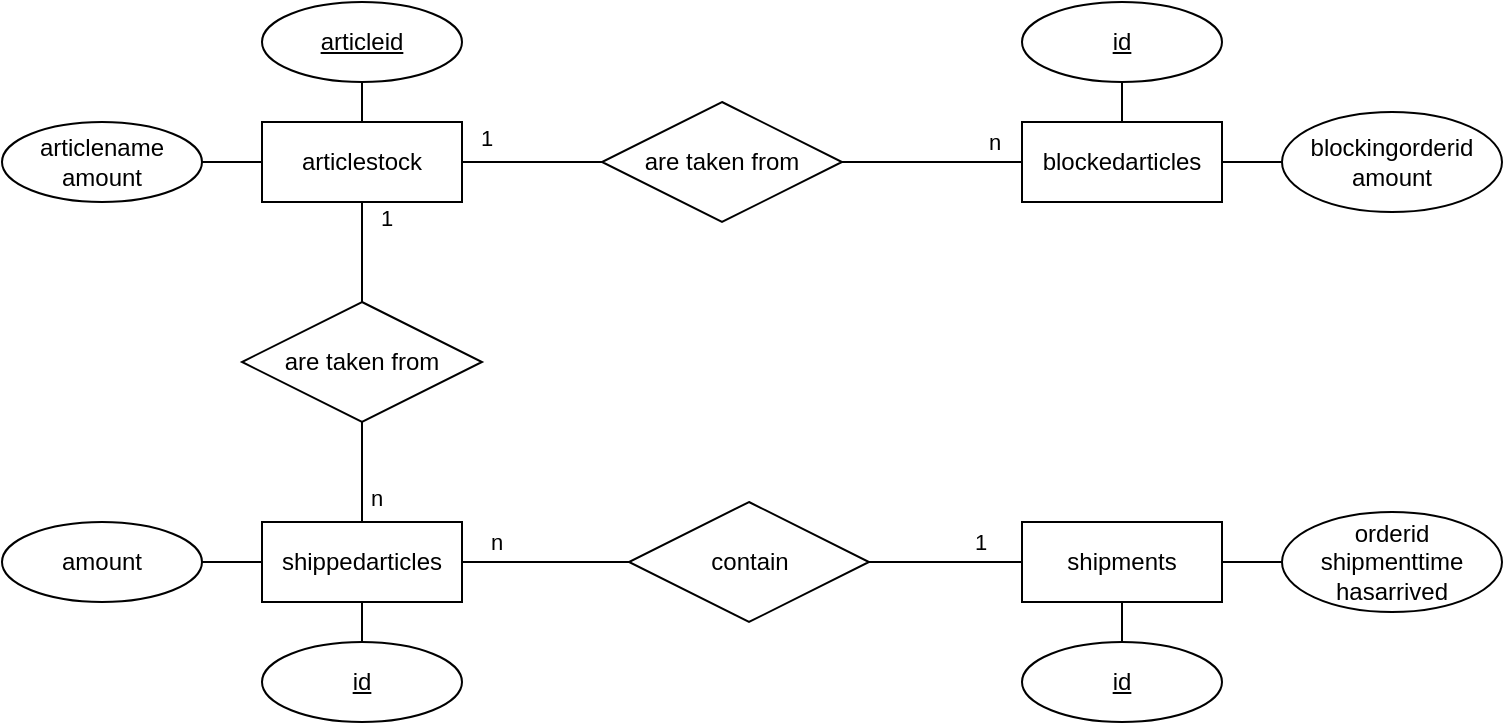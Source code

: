 <mxfile version="21.5.0" type="device">
  <diagram name="Seite-1" id="7pxvrcpffuHGMKkPskHe">
    <mxGraphModel dx="819" dy="478" grid="1" gridSize="10" guides="1" tooltips="1" connect="1" arrows="1" fold="1" page="1" pageScale="1" pageWidth="827" pageHeight="1169" math="0" shadow="0">
      <root>
        <mxCell id="0" />
        <mxCell id="1" parent="0" />
        <mxCell id="FBh84vj7oSEjtNqDXugd-1" value="articlestock" style="whiteSpace=wrap;html=1;align=center;" vertex="1" parent="1">
          <mxGeometry x="170" y="260" width="100" height="40" as="geometry" />
        </mxCell>
        <mxCell id="FBh84vj7oSEjtNqDXugd-2" value="articleid" style="ellipse;whiteSpace=wrap;html=1;align=center;fontStyle=4;" vertex="1" parent="1">
          <mxGeometry x="170" y="200" width="100" height="40" as="geometry" />
        </mxCell>
        <mxCell id="FBh84vj7oSEjtNqDXugd-3" value="articlename&lt;br&gt;amount" style="ellipse;whiteSpace=wrap;html=1;align=center;" vertex="1" parent="1">
          <mxGeometry x="40" y="260" width="100" height="40" as="geometry" />
        </mxCell>
        <mxCell id="FBh84vj7oSEjtNqDXugd-4" value="blockedarticles" style="whiteSpace=wrap;html=1;align=center;" vertex="1" parent="1">
          <mxGeometry x="550" y="260" width="100" height="40" as="geometry" />
        </mxCell>
        <mxCell id="FBh84vj7oSEjtNqDXugd-5" value="shippedarticles" style="whiteSpace=wrap;html=1;align=center;" vertex="1" parent="1">
          <mxGeometry x="170" y="460" width="100" height="40" as="geometry" />
        </mxCell>
        <mxCell id="FBh84vj7oSEjtNqDXugd-6" value="shipments" style="whiteSpace=wrap;html=1;align=center;" vertex="1" parent="1">
          <mxGeometry x="550" y="460" width="100" height="40" as="geometry" />
        </mxCell>
        <mxCell id="FBh84vj7oSEjtNqDXugd-7" value="are taken from" style="shape=rhombus;perimeter=rhombusPerimeter;whiteSpace=wrap;html=1;align=center;" vertex="1" parent="1">
          <mxGeometry x="340" y="250" width="120" height="60" as="geometry" />
        </mxCell>
        <mxCell id="FBh84vj7oSEjtNqDXugd-9" value="are taken from" style="shape=rhombus;perimeter=rhombusPerimeter;whiteSpace=wrap;html=1;align=center;" vertex="1" parent="1">
          <mxGeometry x="160" y="350" width="120" height="60" as="geometry" />
        </mxCell>
        <mxCell id="FBh84vj7oSEjtNqDXugd-10" value="contain" style="shape=rhombus;perimeter=rhombusPerimeter;whiteSpace=wrap;html=1;align=center;" vertex="1" parent="1">
          <mxGeometry x="353.5" y="450" width="120" height="60" as="geometry" />
        </mxCell>
        <mxCell id="FBh84vj7oSEjtNqDXugd-11" value="" style="endArrow=none;html=1;rounded=0;exitX=1;exitY=0.5;exitDx=0;exitDy=0;entryX=0;entryY=0.5;entryDx=0;entryDy=0;" edge="1" parent="1" source="FBh84vj7oSEjtNqDXugd-10" target="FBh84vj7oSEjtNqDXugd-6">
          <mxGeometry relative="1" as="geometry">
            <mxPoint x="500" y="430" as="sourcePoint" />
            <mxPoint x="660" y="430" as="targetPoint" />
          </mxGeometry>
        </mxCell>
        <mxCell id="FBh84vj7oSEjtNqDXugd-17" value="1" style="edgeLabel;html=1;align=center;verticalAlign=middle;resizable=0;points=[];" vertex="1" connectable="0" parent="FBh84vj7oSEjtNqDXugd-11">
          <mxGeometry x="0.451" y="3" relative="1" as="geometry">
            <mxPoint y="-7" as="offset" />
          </mxGeometry>
        </mxCell>
        <mxCell id="FBh84vj7oSEjtNqDXugd-12" value="" style="endArrow=none;html=1;rounded=0;exitX=0;exitY=0.5;exitDx=0;exitDy=0;entryX=1;entryY=0.5;entryDx=0;entryDy=0;" edge="1" parent="1" source="FBh84vj7oSEjtNqDXugd-10" target="FBh84vj7oSEjtNqDXugd-5">
          <mxGeometry relative="1" as="geometry">
            <mxPoint x="484" y="490" as="sourcePoint" />
            <mxPoint x="560" y="490" as="targetPoint" />
          </mxGeometry>
        </mxCell>
        <mxCell id="FBh84vj7oSEjtNqDXugd-18" value="n" style="edgeLabel;html=1;align=center;verticalAlign=middle;resizable=0;points=[];" vertex="1" connectable="0" parent="FBh84vj7oSEjtNqDXugd-12">
          <mxGeometry x="0.593" y="1" relative="1" as="geometry">
            <mxPoint y="-11" as="offset" />
          </mxGeometry>
        </mxCell>
        <mxCell id="FBh84vj7oSEjtNqDXugd-13" value="" style="endArrow=none;html=1;rounded=0;exitX=0.5;exitY=0;exitDx=0;exitDy=0;entryX=0.5;entryY=1;entryDx=0;entryDy=0;" edge="1" parent="1" source="FBh84vj7oSEjtNqDXugd-5" target="FBh84vj7oSEjtNqDXugd-9">
          <mxGeometry relative="1" as="geometry">
            <mxPoint x="364" y="490" as="sourcePoint" />
            <mxPoint x="280" y="490" as="targetPoint" />
          </mxGeometry>
        </mxCell>
        <mxCell id="FBh84vj7oSEjtNqDXugd-14" value="" style="endArrow=none;html=1;rounded=0;exitX=0.5;exitY=1;exitDx=0;exitDy=0;entryX=0.5;entryY=0;entryDx=0;entryDy=0;" edge="1" parent="1" source="FBh84vj7oSEjtNqDXugd-1" target="FBh84vj7oSEjtNqDXugd-9">
          <mxGeometry relative="1" as="geometry">
            <mxPoint x="374" y="500" as="sourcePoint" />
            <mxPoint x="290" y="500" as="targetPoint" />
          </mxGeometry>
        </mxCell>
        <mxCell id="FBh84vj7oSEjtNqDXugd-15" value="" style="endArrow=none;html=1;rounded=0;exitX=0;exitY=0.5;exitDx=0;exitDy=0;entryX=1;entryY=0.5;entryDx=0;entryDy=0;" edge="1" parent="1" source="FBh84vj7oSEjtNqDXugd-7" target="FBh84vj7oSEjtNqDXugd-1">
          <mxGeometry relative="1" as="geometry">
            <mxPoint x="384" y="510" as="sourcePoint" />
            <mxPoint x="300" y="510" as="targetPoint" />
          </mxGeometry>
        </mxCell>
        <mxCell id="FBh84vj7oSEjtNqDXugd-16" value="" style="endArrow=none;html=1;rounded=0;exitX=0;exitY=0.5;exitDx=0;exitDy=0;entryX=1;entryY=0.5;entryDx=0;entryDy=0;" edge="1" parent="1" source="FBh84vj7oSEjtNqDXugd-4" target="FBh84vj7oSEjtNqDXugd-7">
          <mxGeometry relative="1" as="geometry">
            <mxPoint x="394" y="520" as="sourcePoint" />
            <mxPoint x="310" y="520" as="targetPoint" />
          </mxGeometry>
        </mxCell>
        <mxCell id="FBh84vj7oSEjtNqDXugd-20" value="n" style="edgeLabel;html=1;align=center;verticalAlign=middle;resizable=0;points=[];" vertex="1" connectable="0" parent="1">
          <mxGeometry x="539.1" y="480" as="geometry">
            <mxPoint x="-312" y="-32" as="offset" />
          </mxGeometry>
        </mxCell>
        <mxCell id="FBh84vj7oSEjtNqDXugd-21" value="1" style="edgeLabel;html=1;align=center;verticalAlign=middle;resizable=0;points=[];" vertex="1" connectable="0" parent="1">
          <mxGeometry x="550.0" y="490" as="geometry">
            <mxPoint x="-318" y="-182" as="offset" />
          </mxGeometry>
        </mxCell>
        <mxCell id="FBh84vj7oSEjtNqDXugd-22" value="1" style="edgeLabel;html=1;align=center;verticalAlign=middle;resizable=0;points=[];" vertex="1" connectable="0" parent="1">
          <mxGeometry x="600.0" y="450" as="geometry">
            <mxPoint x="-318" y="-182" as="offset" />
          </mxGeometry>
        </mxCell>
        <mxCell id="FBh84vj7oSEjtNqDXugd-23" value="n" style="edgeLabel;html=1;align=center;verticalAlign=middle;resizable=0;points=[];" vertex="1" connectable="0" parent="1">
          <mxGeometry x="297.214" y="480" as="geometry">
            <mxPoint x="239" y="-210" as="offset" />
          </mxGeometry>
        </mxCell>
        <mxCell id="FBh84vj7oSEjtNqDXugd-24" value="id" style="ellipse;whiteSpace=wrap;html=1;align=center;fontStyle=4;" vertex="1" parent="1">
          <mxGeometry x="550" y="200" width="100" height="40" as="geometry" />
        </mxCell>
        <mxCell id="FBh84vj7oSEjtNqDXugd-25" value="id" style="ellipse;whiteSpace=wrap;html=1;align=center;fontStyle=4;" vertex="1" parent="1">
          <mxGeometry x="170" y="520" width="100" height="40" as="geometry" />
        </mxCell>
        <mxCell id="FBh84vj7oSEjtNqDXugd-26" value="id" style="ellipse;whiteSpace=wrap;html=1;align=center;fontStyle=4;" vertex="1" parent="1">
          <mxGeometry x="550" y="520" width="100" height="40" as="geometry" />
        </mxCell>
        <mxCell id="FBh84vj7oSEjtNqDXugd-27" value="blockingorderid&lt;br&gt;amount" style="ellipse;whiteSpace=wrap;html=1;align=center;" vertex="1" parent="1">
          <mxGeometry x="680" y="255" width="110" height="50" as="geometry" />
        </mxCell>
        <mxCell id="FBh84vj7oSEjtNqDXugd-28" value="amount" style="ellipse;whiteSpace=wrap;html=1;align=center;" vertex="1" parent="1">
          <mxGeometry x="40" y="460" width="100" height="40" as="geometry" />
        </mxCell>
        <mxCell id="FBh84vj7oSEjtNqDXugd-29" value="orderid&lt;br&gt;shipmenttime&lt;br&gt;hasarrived" style="ellipse;whiteSpace=wrap;html=1;align=center;" vertex="1" parent="1">
          <mxGeometry x="680" y="455" width="110" height="50" as="geometry" />
        </mxCell>
        <mxCell id="FBh84vj7oSEjtNqDXugd-30" value="" style="endArrow=none;html=1;rounded=0;exitX=1;exitY=0.5;exitDx=0;exitDy=0;entryX=0;entryY=0.5;entryDx=0;entryDy=0;" edge="1" parent="1" source="FBh84vj7oSEjtNqDXugd-3" target="FBh84vj7oSEjtNqDXugd-1">
          <mxGeometry relative="1" as="geometry">
            <mxPoint x="230" y="310" as="sourcePoint" />
            <mxPoint x="230" y="360" as="targetPoint" />
          </mxGeometry>
        </mxCell>
        <mxCell id="FBh84vj7oSEjtNqDXugd-31" value="" style="endArrow=none;html=1;rounded=0;exitX=0.5;exitY=0;exitDx=0;exitDy=0;entryX=0.5;entryY=1;entryDx=0;entryDy=0;" edge="1" parent="1" source="FBh84vj7oSEjtNqDXugd-1" target="FBh84vj7oSEjtNqDXugd-2">
          <mxGeometry relative="1" as="geometry">
            <mxPoint x="240" y="320" as="sourcePoint" />
            <mxPoint x="240" y="370" as="targetPoint" />
          </mxGeometry>
        </mxCell>
        <mxCell id="FBh84vj7oSEjtNqDXugd-32" value="" style="endArrow=none;html=1;rounded=0;exitX=0;exitY=0.5;exitDx=0;exitDy=0;entryX=1;entryY=0.5;entryDx=0;entryDy=0;" edge="1" parent="1" source="FBh84vj7oSEjtNqDXugd-5" target="FBh84vj7oSEjtNqDXugd-28">
          <mxGeometry relative="1" as="geometry">
            <mxPoint x="250" y="330" as="sourcePoint" />
            <mxPoint x="250" y="380" as="targetPoint" />
          </mxGeometry>
        </mxCell>
        <mxCell id="FBh84vj7oSEjtNqDXugd-33" value="" style="endArrow=none;html=1;rounded=0;exitX=0.5;exitY=0;exitDx=0;exitDy=0;entryX=0.5;entryY=1;entryDx=0;entryDy=0;" edge="1" parent="1" source="FBh84vj7oSEjtNqDXugd-25" target="FBh84vj7oSEjtNqDXugd-5">
          <mxGeometry relative="1" as="geometry">
            <mxPoint x="260" y="340" as="sourcePoint" />
            <mxPoint x="260" y="390" as="targetPoint" />
          </mxGeometry>
        </mxCell>
        <mxCell id="FBh84vj7oSEjtNqDXugd-34" value="" style="endArrow=none;html=1;rounded=0;exitX=0.5;exitY=0;exitDx=0;exitDy=0;entryX=0.5;entryY=1;entryDx=0;entryDy=0;" edge="1" parent="1" source="FBh84vj7oSEjtNqDXugd-26" target="FBh84vj7oSEjtNqDXugd-6">
          <mxGeometry relative="1" as="geometry">
            <mxPoint x="270" y="350" as="sourcePoint" />
            <mxPoint x="270" y="400" as="targetPoint" />
          </mxGeometry>
        </mxCell>
        <mxCell id="FBh84vj7oSEjtNqDXugd-35" value="" style="endArrow=none;html=1;rounded=0;exitX=1;exitY=0.5;exitDx=0;exitDy=0;entryX=0;entryY=0.5;entryDx=0;entryDy=0;" edge="1" parent="1" source="FBh84vj7oSEjtNqDXugd-6" target="FBh84vj7oSEjtNqDXugd-29">
          <mxGeometry relative="1" as="geometry">
            <mxPoint x="280" y="360" as="sourcePoint" />
            <mxPoint x="280" y="410" as="targetPoint" />
          </mxGeometry>
        </mxCell>
        <mxCell id="FBh84vj7oSEjtNqDXugd-36" value="" style="endArrow=none;html=1;rounded=0;exitX=1;exitY=0.5;exitDx=0;exitDy=0;entryX=0;entryY=0.5;entryDx=0;entryDy=0;" edge="1" parent="1" source="FBh84vj7oSEjtNqDXugd-4" target="FBh84vj7oSEjtNqDXugd-27">
          <mxGeometry relative="1" as="geometry">
            <mxPoint x="290" y="370" as="sourcePoint" />
            <mxPoint x="290" y="420" as="targetPoint" />
          </mxGeometry>
        </mxCell>
        <mxCell id="FBh84vj7oSEjtNqDXugd-37" value="" style="endArrow=none;html=1;rounded=0;exitX=0.5;exitY=1;exitDx=0;exitDy=0;entryX=0.5;entryY=0;entryDx=0;entryDy=0;" edge="1" parent="1" source="FBh84vj7oSEjtNqDXugd-24" target="FBh84vj7oSEjtNqDXugd-4">
          <mxGeometry relative="1" as="geometry">
            <mxPoint x="300" y="380" as="sourcePoint" />
            <mxPoint x="300" y="430" as="targetPoint" />
          </mxGeometry>
        </mxCell>
      </root>
    </mxGraphModel>
  </diagram>
</mxfile>
